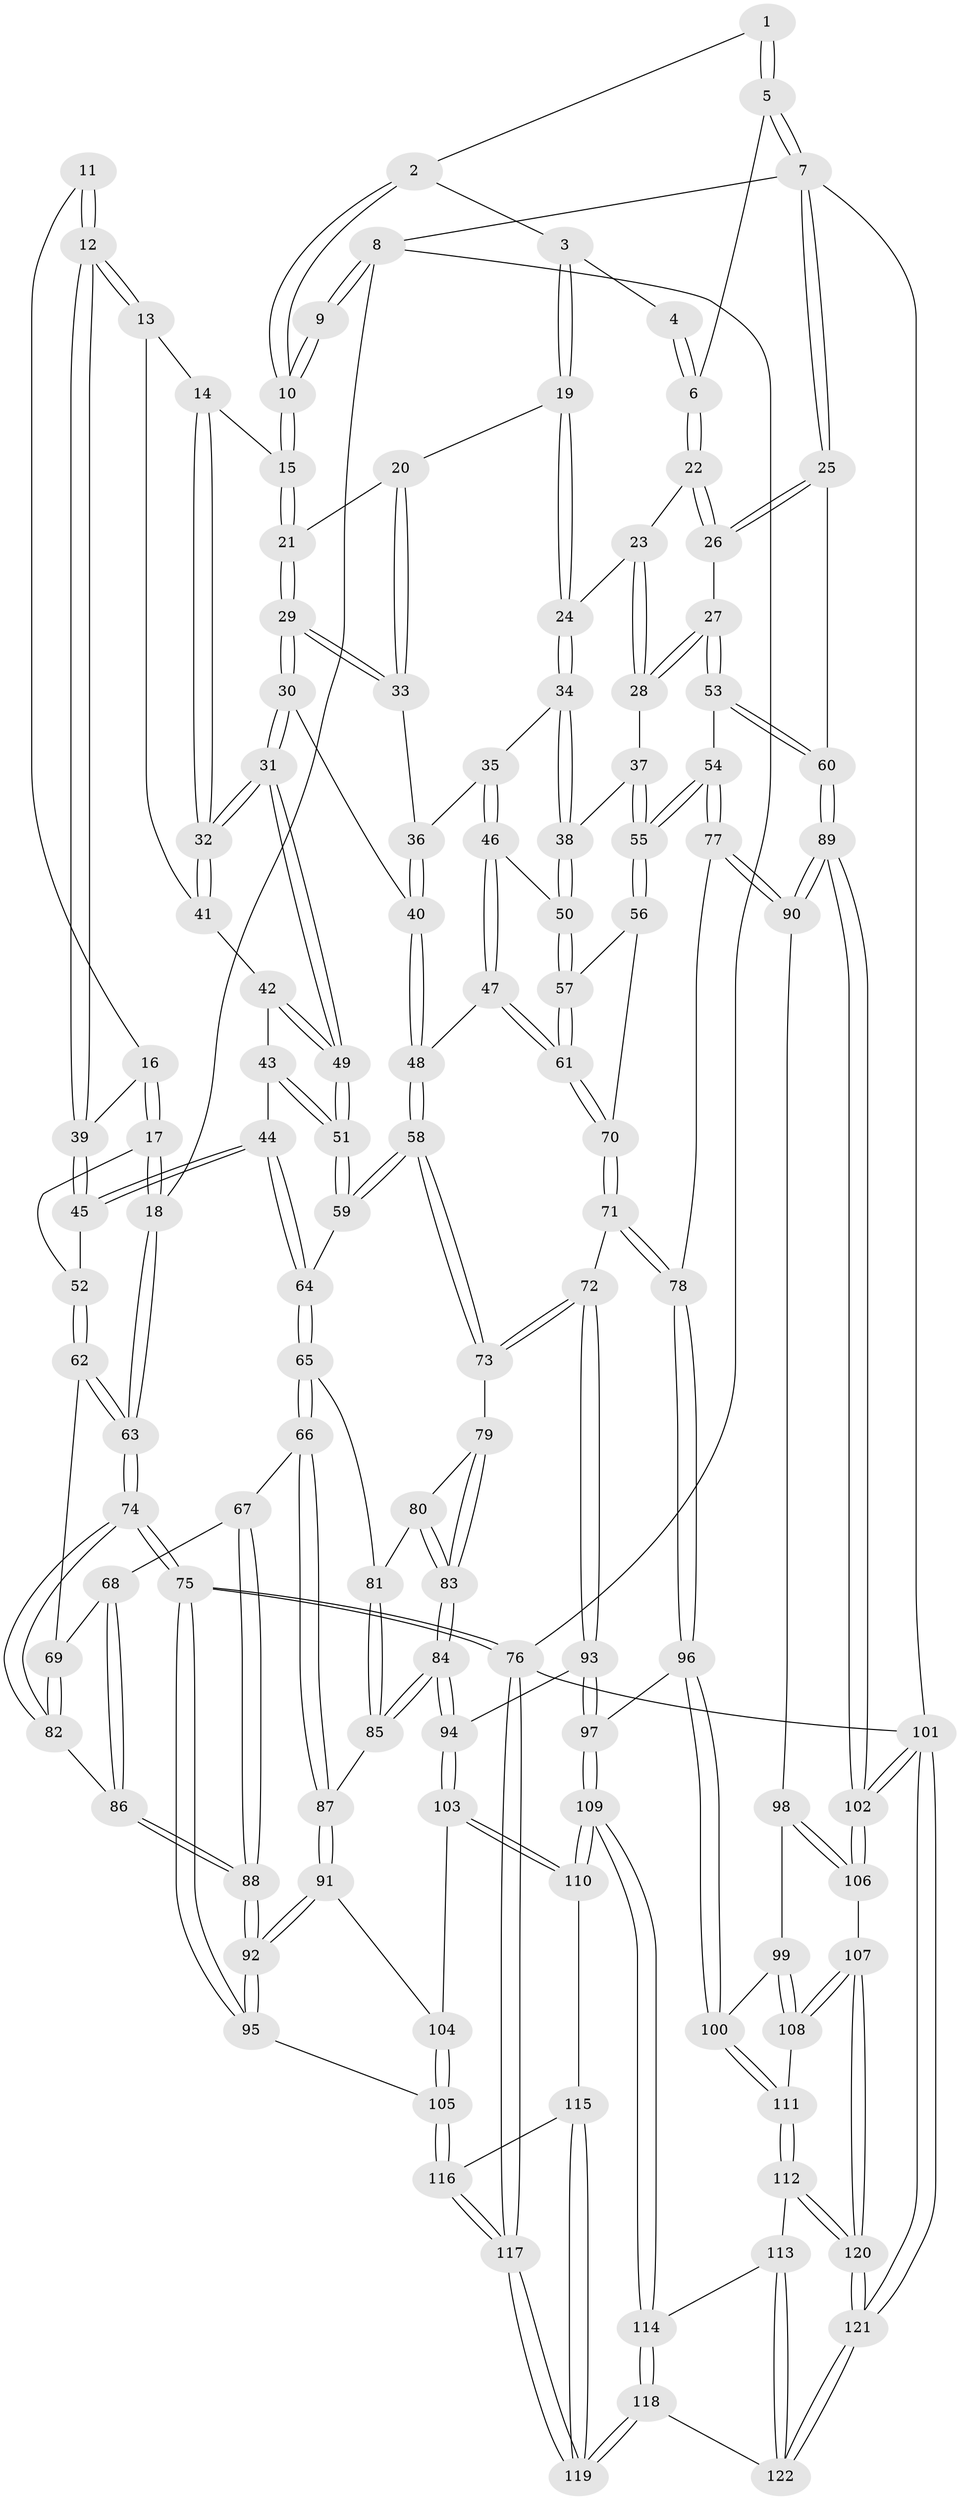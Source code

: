 // coarse degree distribution, {2: 0.05405405405405406, 4: 0.43243243243243246, 3: 0.5135135135135135}
// Generated by graph-tools (version 1.1) at 2025/38/03/04/25 23:38:23]
// undirected, 122 vertices, 302 edges
graph export_dot {
  node [color=gray90,style=filled];
  1 [pos="+0.7279704402003129+0"];
  2 [pos="+0.43717198841099+0"];
  3 [pos="+0.6959204245666591+0.06836514850483938"];
  4 [pos="+0.7114555830326076+0.053679454160549055"];
  5 [pos="+1+0"];
  6 [pos="+0.8659625230810167+0.05307191063490773"];
  7 [pos="+1+0"];
  8 [pos="+0+0"];
  9 [pos="+0.09508727276807186+0"];
  10 [pos="+0.4207311247595616+0"];
  11 [pos="+0.1217936335695468+0"];
  12 [pos="+0.2331026402953388+0.2003976835068898"];
  13 [pos="+0.2508011420962485+0.19753756557946534"];
  14 [pos="+0.3893163194644519+0.08966817667394235"];
  15 [pos="+0.4370723695488351+0"];
  16 [pos="+0.12943361813562987+0.1987057767314624"];
  17 [pos="+0+0.14991362665510025"];
  18 [pos="+0+0.06708951547952573"];
  19 [pos="+0.6614140598454357+0.1574768972691923"];
  20 [pos="+0.6126486376186173+0.14968060576104245"];
  21 [pos="+0.564687902950735+0.1266697248125048"];
  22 [pos="+0.8646118193553264+0.06391544650733755"];
  23 [pos="+0.8027893654620382+0.14268417234673975"];
  24 [pos="+0.6647984349295042+0.16085828803663738"];
  25 [pos="+1+0.24548379703027"];
  26 [pos="+0.9695284095213902+0.2593767781825089"];
  27 [pos="+0.9450531395222336+0.2724389955373755"];
  28 [pos="+0.8330391882876181+0.2621426392946391"];
  29 [pos="+0.4712845227144838+0.26530516152601974"];
  30 [pos="+0.4514866645964538+0.28287116214743835"];
  31 [pos="+0.44283526691902153+0.2832599187278476"];
  32 [pos="+0.4382000635224+0.2778613672206574"];
  33 [pos="+0.5713199817040263+0.24484384544815638"];
  34 [pos="+0.6895000925906484+0.2407071172440112"];
  35 [pos="+0.5949932496175282+0.2823533207834705"];
  36 [pos="+0.5818478165489395+0.27245553179536386"];
  37 [pos="+0.7815154952605566+0.2872436631280183"];
  38 [pos="+0.7154157384915101+0.2795952101922714"];
  39 [pos="+0.19505366411038338+0.23273570678897992"];
  40 [pos="+0.49962642848049965+0.31251905850404094"];
  41 [pos="+0.3228149122963782+0.2518018895908765"];
  42 [pos="+0.3166781554813459+0.29685914236305083"];
  43 [pos="+0.30111574083129816+0.32065080512410943"];
  44 [pos="+0.2094738567813243+0.34792701593880543"];
  45 [pos="+0.17953244246683556+0.32035590291512966"];
  46 [pos="+0.5904149481834282+0.3590081517485698"];
  47 [pos="+0.5743622699975126+0.3781866794706047"];
  48 [pos="+0.5673120813140317+0.37714550444196027"];
  49 [pos="+0.4000507166267338+0.3633598657613371"];
  50 [pos="+0.7028128934142371+0.30257083720269684"];
  51 [pos="+0.395226826769609+0.37526220998244975"];
  52 [pos="+0.12849111009702568+0.3446010832254911"];
  53 [pos="+0.9015349455972165+0.3974168434998913"];
  54 [pos="+0.8372844257827843+0.49055685211851274"];
  55 [pos="+0.8181578299150168+0.46488768295390714"];
  56 [pos="+0.7150924486497294+0.4069656702769316"];
  57 [pos="+0.7034663359913064+0.38091023920503214"];
  58 [pos="+0.4356161879949568+0.4799561602262692"];
  59 [pos="+0.38307703002497606+0.4340694134568875"];
  60 [pos="+1+0.4778399749412287"];
  61 [pos="+0.5925978191674212+0.4025300737692009"];
  62 [pos="+0.10758249499475957+0.3662850171435934"];
  63 [pos="+0+0.4353011441496606"];
  64 [pos="+0.27672636414043816+0.4526371194247056"];
  65 [pos="+0.24507020121401676+0.506497301256043"];
  66 [pos="+0.2006611891576946+0.5366979761891487"];
  67 [pos="+0.16707836115979005+0.5302313307045173"];
  68 [pos="+0.14452492574047546+0.5212773686644315"];
  69 [pos="+0.11946922081184488+0.5039014263385095"];
  70 [pos="+0.6224987558093946+0.47894514286945067"];
  71 [pos="+0.6224877017820283+0.48071208612655736"];
  72 [pos="+0.46565432913207166+0.5412391155750317"];
  73 [pos="+0.46064545250452665+0.5366786633598567"];
  74 [pos="+0+0.4523195495958563"];
  75 [pos="+0+0.7921582029378644"];
  76 [pos="+0+1"];
  77 [pos="+0.8374700100474924+0.4929244020927216"];
  78 [pos="+0.6909500026231105+0.5659615881503398"];
  79 [pos="+0.3889279199280869+0.5733248061077661"];
  80 [pos="+0.30551978756466974+0.5596607212334404"];
  81 [pos="+0.28592908999085215+0.5482430243254897"];
  82 [pos="+0+0.5135641438472479"];
  83 [pos="+0.34296153470645635+0.6317878375525495"];
  84 [pos="+0.32258905998277465+0.6930351927621206"];
  85 [pos="+0.3056048881165044+0.669948303663333"];
  86 [pos="+0.0603491214879402+0.6121615537816213"];
  87 [pos="+0.20337498845202473+0.5824719078698658"];
  88 [pos="+0.06780675688250873+0.6774325515306076"];
  89 [pos="+1+0.5930295929838794"];
  90 [pos="+0.9493932201394774+0.6005538265159986"];
  91 [pos="+0.171524564190742+0.6716465721239107"];
  92 [pos="+0.06723696274941088+0.6842491959246869"];
  93 [pos="+0.47499579866846314+0.5655412928503755"];
  94 [pos="+0.3251743800872177+0.7072776117863979"];
  95 [pos="+0.02467394672096976+0.7263416902978497"];
  96 [pos="+0.644591057949839+0.698481656535499"];
  97 [pos="+0.54464569467282+0.6892836766648894"];
  98 [pos="+0.9154420860854481+0.64670132405932"];
  99 [pos="+0.8394092444829407+0.6821573422006023"];
  100 [pos="+0.6457903735955263+0.699810679642891"];
  101 [pos="+1+1"];
  102 [pos="+1+1"];
  103 [pos="+0.3263680290784696+0.7543101004091867"];
  104 [pos="+0.1921383304151674+0.6952197950692222"];
  105 [pos="+0.13868940454219156+0.8156348135105048"];
  106 [pos="+0.9102892669388546+0.8661767636849632"];
  107 [pos="+0.8394350249075118+0.8501715466181552"];
  108 [pos="+0.8067301446438406+0.8266195450889832"];
  109 [pos="+0.41625413217951474+0.7938668018484377"];
  110 [pos="+0.33147089435145377+0.7645039172445685"];
  111 [pos="+0.6763725380482682+0.7906558190160675"];
  112 [pos="+0.6628436687088031+0.8386511887190411"];
  113 [pos="+0.5803789663243887+0.875034384445233"];
  114 [pos="+0.42830609702278744+0.8332069187192612"];
  115 [pos="+0.3158131938996936+0.7783110625951712"];
  116 [pos="+0.16851965646209696+0.8622519024218317"];
  117 [pos="+0.0634975812790332+1"];
  118 [pos="+0.4305938199002489+1"];
  119 [pos="+0.2476651328526688+1"];
  120 [pos="+0.6994080514026332+1"];
  121 [pos="+0.6892897423950456+1"];
  122 [pos="+0.4807525455607857+1"];
  1 -- 2;
  1 -- 5;
  1 -- 5;
  2 -- 3;
  2 -- 10;
  2 -- 10;
  3 -- 4;
  3 -- 19;
  3 -- 19;
  4 -- 6;
  4 -- 6;
  5 -- 6;
  5 -- 7;
  5 -- 7;
  6 -- 22;
  6 -- 22;
  7 -- 8;
  7 -- 25;
  7 -- 25;
  7 -- 101;
  8 -- 9;
  8 -- 9;
  8 -- 18;
  8 -- 76;
  9 -- 10;
  9 -- 10;
  10 -- 15;
  10 -- 15;
  11 -- 12;
  11 -- 12;
  11 -- 16;
  12 -- 13;
  12 -- 13;
  12 -- 39;
  12 -- 39;
  13 -- 14;
  13 -- 41;
  14 -- 15;
  14 -- 32;
  14 -- 32;
  15 -- 21;
  15 -- 21;
  16 -- 17;
  16 -- 17;
  16 -- 39;
  17 -- 18;
  17 -- 18;
  17 -- 52;
  18 -- 63;
  18 -- 63;
  19 -- 20;
  19 -- 24;
  19 -- 24;
  20 -- 21;
  20 -- 33;
  20 -- 33;
  21 -- 29;
  21 -- 29;
  22 -- 23;
  22 -- 26;
  22 -- 26;
  23 -- 24;
  23 -- 28;
  23 -- 28;
  24 -- 34;
  24 -- 34;
  25 -- 26;
  25 -- 26;
  25 -- 60;
  26 -- 27;
  27 -- 28;
  27 -- 28;
  27 -- 53;
  27 -- 53;
  28 -- 37;
  29 -- 30;
  29 -- 30;
  29 -- 33;
  29 -- 33;
  30 -- 31;
  30 -- 31;
  30 -- 40;
  31 -- 32;
  31 -- 32;
  31 -- 49;
  31 -- 49;
  32 -- 41;
  32 -- 41;
  33 -- 36;
  34 -- 35;
  34 -- 38;
  34 -- 38;
  35 -- 36;
  35 -- 46;
  35 -- 46;
  36 -- 40;
  36 -- 40;
  37 -- 38;
  37 -- 55;
  37 -- 55;
  38 -- 50;
  38 -- 50;
  39 -- 45;
  39 -- 45;
  40 -- 48;
  40 -- 48;
  41 -- 42;
  42 -- 43;
  42 -- 49;
  42 -- 49;
  43 -- 44;
  43 -- 51;
  43 -- 51;
  44 -- 45;
  44 -- 45;
  44 -- 64;
  44 -- 64;
  45 -- 52;
  46 -- 47;
  46 -- 47;
  46 -- 50;
  47 -- 48;
  47 -- 61;
  47 -- 61;
  48 -- 58;
  48 -- 58;
  49 -- 51;
  49 -- 51;
  50 -- 57;
  50 -- 57;
  51 -- 59;
  51 -- 59;
  52 -- 62;
  52 -- 62;
  53 -- 54;
  53 -- 60;
  53 -- 60;
  54 -- 55;
  54 -- 55;
  54 -- 77;
  54 -- 77;
  55 -- 56;
  55 -- 56;
  56 -- 57;
  56 -- 70;
  57 -- 61;
  57 -- 61;
  58 -- 59;
  58 -- 59;
  58 -- 73;
  58 -- 73;
  59 -- 64;
  60 -- 89;
  60 -- 89;
  61 -- 70;
  61 -- 70;
  62 -- 63;
  62 -- 63;
  62 -- 69;
  63 -- 74;
  63 -- 74;
  64 -- 65;
  64 -- 65;
  65 -- 66;
  65 -- 66;
  65 -- 81;
  66 -- 67;
  66 -- 87;
  66 -- 87;
  67 -- 68;
  67 -- 88;
  67 -- 88;
  68 -- 69;
  68 -- 86;
  68 -- 86;
  69 -- 82;
  69 -- 82;
  70 -- 71;
  70 -- 71;
  71 -- 72;
  71 -- 78;
  71 -- 78;
  72 -- 73;
  72 -- 73;
  72 -- 93;
  72 -- 93;
  73 -- 79;
  74 -- 75;
  74 -- 75;
  74 -- 82;
  74 -- 82;
  75 -- 76;
  75 -- 76;
  75 -- 95;
  75 -- 95;
  76 -- 117;
  76 -- 117;
  76 -- 101;
  77 -- 78;
  77 -- 90;
  77 -- 90;
  78 -- 96;
  78 -- 96;
  79 -- 80;
  79 -- 83;
  79 -- 83;
  80 -- 81;
  80 -- 83;
  80 -- 83;
  81 -- 85;
  81 -- 85;
  82 -- 86;
  83 -- 84;
  83 -- 84;
  84 -- 85;
  84 -- 85;
  84 -- 94;
  84 -- 94;
  85 -- 87;
  86 -- 88;
  86 -- 88;
  87 -- 91;
  87 -- 91;
  88 -- 92;
  88 -- 92;
  89 -- 90;
  89 -- 90;
  89 -- 102;
  89 -- 102;
  90 -- 98;
  91 -- 92;
  91 -- 92;
  91 -- 104;
  92 -- 95;
  92 -- 95;
  93 -- 94;
  93 -- 97;
  93 -- 97;
  94 -- 103;
  94 -- 103;
  95 -- 105;
  96 -- 97;
  96 -- 100;
  96 -- 100;
  97 -- 109;
  97 -- 109;
  98 -- 99;
  98 -- 106;
  98 -- 106;
  99 -- 100;
  99 -- 108;
  99 -- 108;
  100 -- 111;
  100 -- 111;
  101 -- 102;
  101 -- 102;
  101 -- 121;
  101 -- 121;
  102 -- 106;
  102 -- 106;
  103 -- 104;
  103 -- 110;
  103 -- 110;
  104 -- 105;
  104 -- 105;
  105 -- 116;
  105 -- 116;
  106 -- 107;
  107 -- 108;
  107 -- 108;
  107 -- 120;
  107 -- 120;
  108 -- 111;
  109 -- 110;
  109 -- 110;
  109 -- 114;
  109 -- 114;
  110 -- 115;
  111 -- 112;
  111 -- 112;
  112 -- 113;
  112 -- 120;
  112 -- 120;
  113 -- 114;
  113 -- 122;
  113 -- 122;
  114 -- 118;
  114 -- 118;
  115 -- 116;
  115 -- 119;
  115 -- 119;
  116 -- 117;
  116 -- 117;
  117 -- 119;
  117 -- 119;
  118 -- 119;
  118 -- 119;
  118 -- 122;
  120 -- 121;
  120 -- 121;
  121 -- 122;
  121 -- 122;
}
